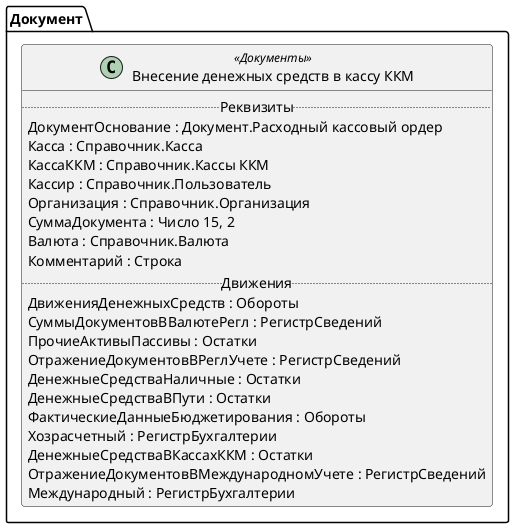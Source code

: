 ﻿@startuml ВнесениеДенежныхСредствВКассуККМ
'!include templates.wsd
'..\include templates.wsd
class Документ.ВнесениеДенежныхСредствВКассуККМ as "Внесение денежных средств в кассу ККМ" <<Документы>>
{
..Реквизиты..
ДокументОснование : Документ.Расходный кассовый ордер
Касса : Справочник.Касса
КассаККМ : Справочник.Кассы ККМ
Кассир : Справочник.Пользователь
Организация : Справочник.Организация
СуммаДокумента : Число 15, 2
Валюта : Справочник.Валюта
Комментарий : Строка
..Движения..
ДвиженияДенежныхСредств : Обороты
СуммыДокументовВВалютеРегл : РегистрСведений
ПрочиеАктивыПассивы : Остатки
ОтражениеДокументовВРеглУчете : РегистрСведений
ДенежныеСредстваНаличные : Остатки
ДенежныеСредстваВПути : Остатки
ФактическиеДанныеБюджетирования : Обороты
Хозрасчетный : РегистрБухгалтерии
ДенежныеСредстваВКассахККМ : Остатки
ОтражениеДокументовВМеждународномУчете : РегистрСведений
Международный : РегистрБухгалтерии
}
@enduml
